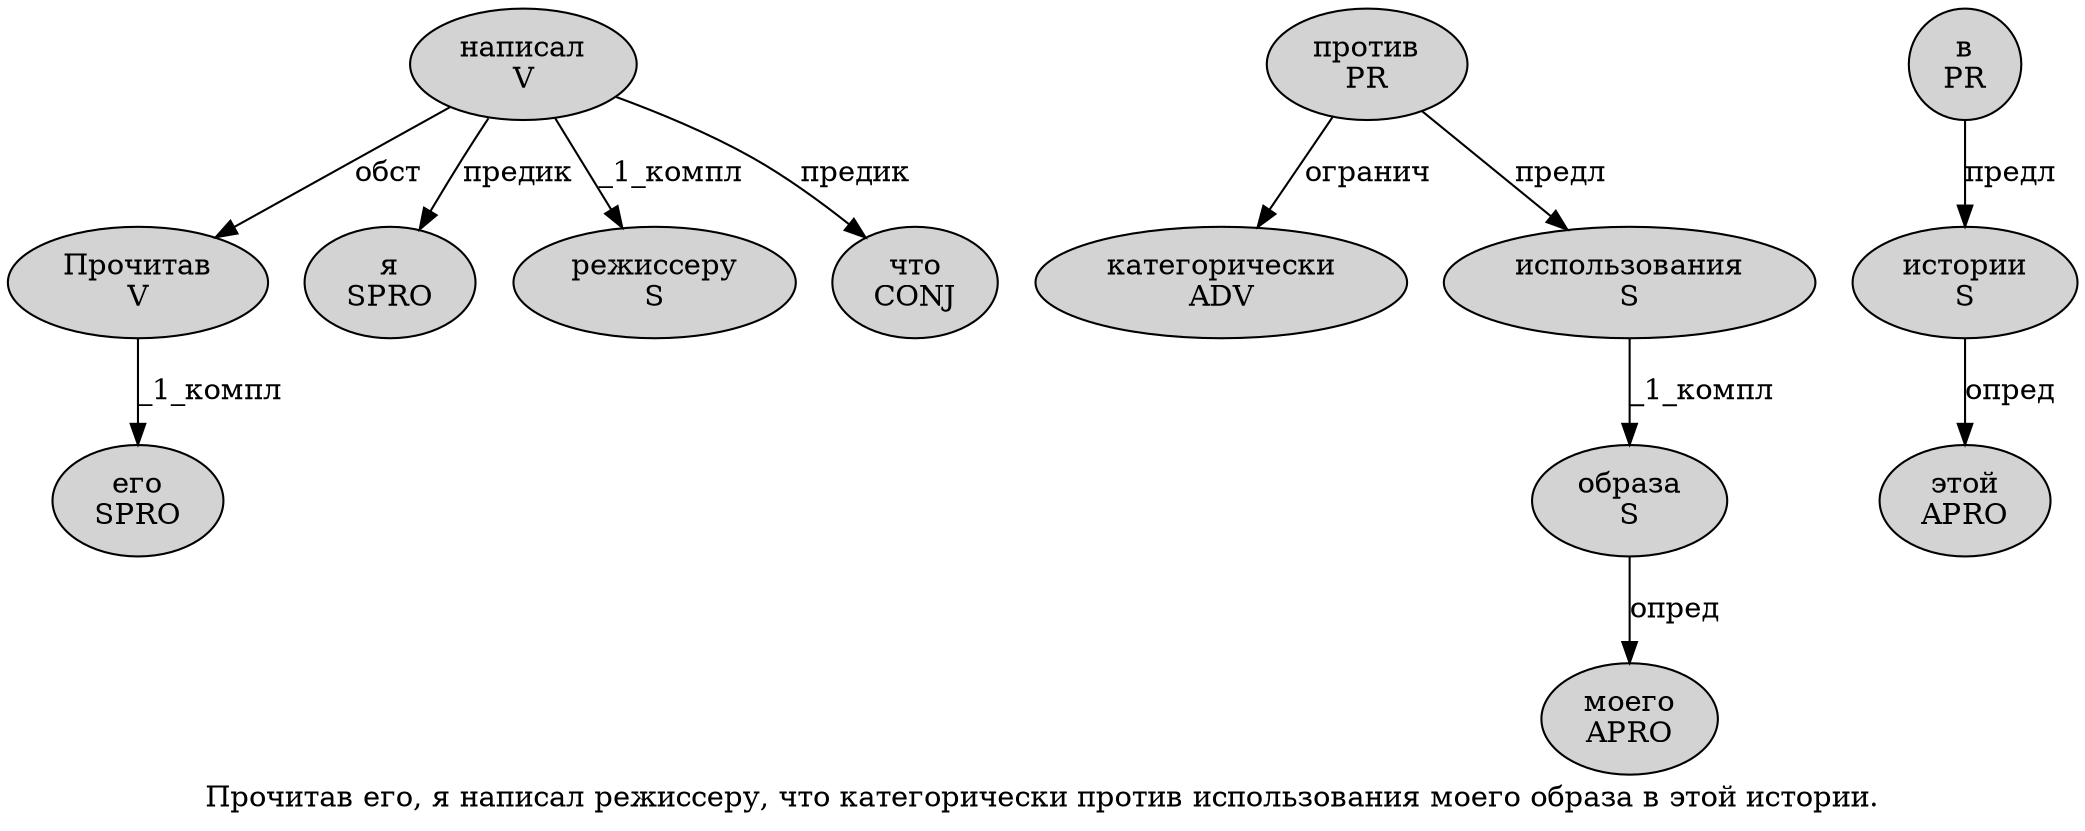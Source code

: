 digraph SENTENCE_899 {
	graph [label="Прочитав его, я написал режиссеру, что категорически против использования моего образа в этой истории."]
	node [style=filled]
		0 [label="Прочитав
V" color="" fillcolor=lightgray penwidth=1 shape=ellipse]
		1 [label="его
SPRO" color="" fillcolor=lightgray penwidth=1 shape=ellipse]
		3 [label="я
SPRO" color="" fillcolor=lightgray penwidth=1 shape=ellipse]
		4 [label="написал
V" color="" fillcolor=lightgray penwidth=1 shape=ellipse]
		5 [label="режиссеру
S" color="" fillcolor=lightgray penwidth=1 shape=ellipse]
		7 [label="что
CONJ" color="" fillcolor=lightgray penwidth=1 shape=ellipse]
		8 [label="категорически
ADV" color="" fillcolor=lightgray penwidth=1 shape=ellipse]
		9 [label="против
PR" color="" fillcolor=lightgray penwidth=1 shape=ellipse]
		10 [label="использования
S" color="" fillcolor=lightgray penwidth=1 shape=ellipse]
		11 [label="моего
APRO" color="" fillcolor=lightgray penwidth=1 shape=ellipse]
		12 [label="образа
S" color="" fillcolor=lightgray penwidth=1 shape=ellipse]
		13 [label="в
PR" color="" fillcolor=lightgray penwidth=1 shape=ellipse]
		14 [label="этой
APRO" color="" fillcolor=lightgray penwidth=1 shape=ellipse]
		15 [label="истории
S" color="" fillcolor=lightgray penwidth=1 shape=ellipse]
			15 -> 14 [label="опред"]
			12 -> 11 [label="опред"]
			9 -> 8 [label="огранич"]
			9 -> 10 [label="предл"]
			13 -> 15 [label="предл"]
			4 -> 0 [label="обст"]
			4 -> 3 [label="предик"]
			4 -> 5 [label="_1_компл"]
			4 -> 7 [label="предик"]
			0 -> 1 [label="_1_компл"]
			10 -> 12 [label="_1_компл"]
}